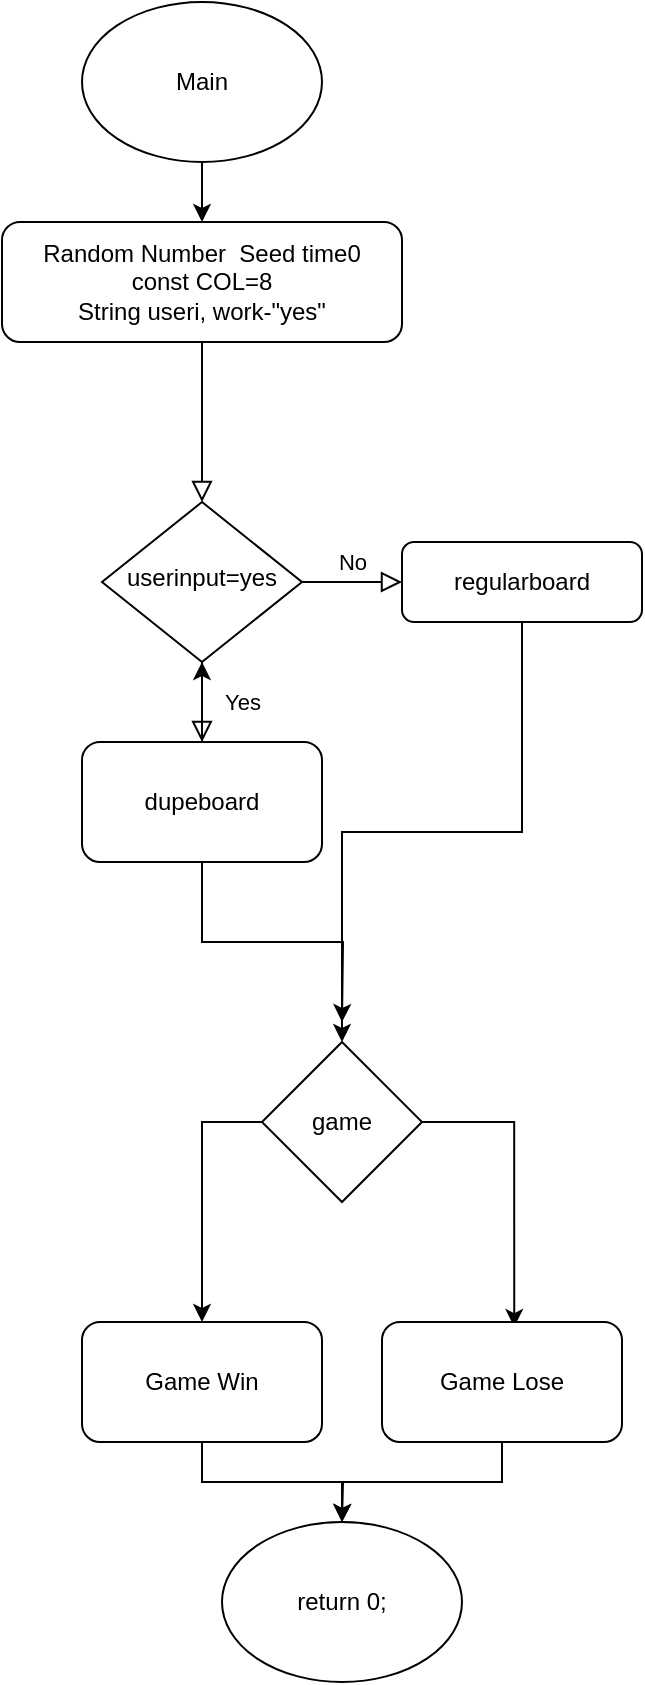<mxfile version="20.4.1" type="device" pages="4"><diagram id="C5RBs43oDa-KdzZeNtuy" name="Main"><mxGraphModel dx="1718" dy="935" grid="1" gridSize="10" guides="1" tooltips="1" connect="1" arrows="1" fold="1" page="1" pageScale="1" pageWidth="827" pageHeight="1169" math="0" shadow="0"><root><mxCell id="WIyWlLk6GJQsqaUBKTNV-0"/><mxCell id="WIyWlLk6GJQsqaUBKTNV-1" parent="WIyWlLk6GJQsqaUBKTNV-0"/><mxCell id="WIyWlLk6GJQsqaUBKTNV-2" value="" style="rounded=0;html=1;jettySize=auto;orthogonalLoop=1;fontSize=11;endArrow=block;endFill=0;endSize=8;strokeWidth=1;shadow=0;labelBackgroundColor=none;edgeStyle=orthogonalEdgeStyle;" parent="WIyWlLk6GJQsqaUBKTNV-1" source="WIyWlLk6GJQsqaUBKTNV-3" target="WIyWlLk6GJQsqaUBKTNV-6" edge="1"><mxGeometry relative="1" as="geometry"/></mxCell><mxCell id="WIyWlLk6GJQsqaUBKTNV-3" value="Random Number&amp;nbsp; Seed time0&lt;br&gt;const COL=8&lt;br&gt;String useri, work-&quot;yes&quot;" style="rounded=1;whiteSpace=wrap;html=1;fontSize=12;glass=0;strokeWidth=1;shadow=0;" parent="WIyWlLk6GJQsqaUBKTNV-1" vertex="1"><mxGeometry x="290" y="120" width="200" height="60" as="geometry"/></mxCell><mxCell id="WIyWlLk6GJQsqaUBKTNV-4" value="Yes" style="rounded=0;html=1;jettySize=auto;orthogonalLoop=1;fontSize=11;endArrow=block;endFill=0;endSize=8;strokeWidth=1;shadow=0;labelBackgroundColor=none;edgeStyle=orthogonalEdgeStyle;" parent="WIyWlLk6GJQsqaUBKTNV-1" source="WIyWlLk6GJQsqaUBKTNV-6" edge="1"><mxGeometry y="20" relative="1" as="geometry"><mxPoint as="offset"/><mxPoint x="390" y="380" as="targetPoint"/></mxGeometry></mxCell><mxCell id="WIyWlLk6GJQsqaUBKTNV-5" value="No" style="edgeStyle=orthogonalEdgeStyle;rounded=0;html=1;jettySize=auto;orthogonalLoop=1;fontSize=11;endArrow=block;endFill=0;endSize=8;strokeWidth=1;shadow=0;labelBackgroundColor=none;" parent="WIyWlLk6GJQsqaUBKTNV-1" source="WIyWlLk6GJQsqaUBKTNV-6" target="WIyWlLk6GJQsqaUBKTNV-7" edge="1"><mxGeometry y="10" relative="1" as="geometry"><mxPoint as="offset"/></mxGeometry></mxCell><mxCell id="WIyWlLk6GJQsqaUBKTNV-6" value="userinput=yes" style="rhombus;whiteSpace=wrap;html=1;shadow=0;fontFamily=Helvetica;fontSize=12;align=center;strokeWidth=1;spacing=6;spacingTop=-4;" parent="WIyWlLk6GJQsqaUBKTNV-1" vertex="1"><mxGeometry x="340" y="260" width="100" height="80" as="geometry"/></mxCell><mxCell id="8b8GCdMwvlGvQ_mH9Plh-2" style="edgeStyle=orthogonalEdgeStyle;rounded=0;orthogonalLoop=1;jettySize=auto;html=1;exitX=0.5;exitY=1;exitDx=0;exitDy=0;entryX=0.5;entryY=0;entryDx=0;entryDy=0;" parent="WIyWlLk6GJQsqaUBKTNV-1" source="WIyWlLk6GJQsqaUBKTNV-7" target="8b8GCdMwvlGvQ_mH9Plh-4" edge="1"><mxGeometry relative="1" as="geometry"><mxPoint x="550" y="520" as="targetPoint"/></mxGeometry></mxCell><mxCell id="WIyWlLk6GJQsqaUBKTNV-7" value="regularboard" style="rounded=1;whiteSpace=wrap;html=1;fontSize=12;glass=0;strokeWidth=1;shadow=0;" parent="WIyWlLk6GJQsqaUBKTNV-1" vertex="1"><mxGeometry x="490" y="280" width="120" height="40" as="geometry"/></mxCell><mxCell id="8b8GCdMwvlGvQ_mH9Plh-1" value="" style="edgeStyle=orthogonalEdgeStyle;rounded=0;orthogonalLoop=1;jettySize=auto;html=1;" parent="WIyWlLk6GJQsqaUBKTNV-1" source="8b8GCdMwvlGvQ_mH9Plh-0" target="WIyWlLk6GJQsqaUBKTNV-6" edge="1"><mxGeometry relative="1" as="geometry"/></mxCell><mxCell id="8b8GCdMwvlGvQ_mH9Plh-3" style="edgeStyle=orthogonalEdgeStyle;rounded=0;orthogonalLoop=1;jettySize=auto;html=1;exitX=0.5;exitY=1;exitDx=0;exitDy=0;" parent="WIyWlLk6GJQsqaUBKTNV-1" source="8b8GCdMwvlGvQ_mH9Plh-0" edge="1"><mxGeometry relative="1" as="geometry"><mxPoint x="460" y="520" as="targetPoint"/></mxGeometry></mxCell><mxCell id="8b8GCdMwvlGvQ_mH9Plh-0" value="dupeboard" style="rounded=1;whiteSpace=wrap;html=1;" parent="WIyWlLk6GJQsqaUBKTNV-1" vertex="1"><mxGeometry x="330" y="380" width="120" height="60" as="geometry"/></mxCell><mxCell id="GavfzFGRwfiuaCCzjsmu-4" style="edgeStyle=orthogonalEdgeStyle;rounded=0;orthogonalLoop=1;jettySize=auto;html=1;exitX=0;exitY=0.5;exitDx=0;exitDy=0;" edge="1" parent="WIyWlLk6GJQsqaUBKTNV-1" source="8b8GCdMwvlGvQ_mH9Plh-4" target="8b8GCdMwvlGvQ_mH9Plh-6"><mxGeometry relative="1" as="geometry"/></mxCell><mxCell id="GavfzFGRwfiuaCCzjsmu-5" style="edgeStyle=orthogonalEdgeStyle;rounded=0;orthogonalLoop=1;jettySize=auto;html=1;exitX=1;exitY=0.5;exitDx=0;exitDy=0;entryX=0.551;entryY=0.042;entryDx=0;entryDy=0;entryPerimeter=0;" edge="1" parent="WIyWlLk6GJQsqaUBKTNV-1" source="8b8GCdMwvlGvQ_mH9Plh-4" target="8b8GCdMwvlGvQ_mH9Plh-8"><mxGeometry relative="1" as="geometry"/></mxCell><mxCell id="8b8GCdMwvlGvQ_mH9Plh-4" value="game" style="rhombus;whiteSpace=wrap;html=1;" parent="WIyWlLk6GJQsqaUBKTNV-1" vertex="1"><mxGeometry x="420" y="530" width="80" height="80" as="geometry"/></mxCell><mxCell id="GavfzFGRwfiuaCCzjsmu-6" style="edgeStyle=orthogonalEdgeStyle;rounded=0;orthogonalLoop=1;jettySize=auto;html=1;exitX=0.5;exitY=1;exitDx=0;exitDy=0;entryX=0.5;entryY=0;entryDx=0;entryDy=0;" edge="1" parent="WIyWlLk6GJQsqaUBKTNV-1" source="8b8GCdMwvlGvQ_mH9Plh-6" target="GavfzFGRwfiuaCCzjsmu-1"><mxGeometry relative="1" as="geometry"/></mxCell><mxCell id="8b8GCdMwvlGvQ_mH9Plh-6" value="Game Win" style="rounded=1;whiteSpace=wrap;html=1;" parent="WIyWlLk6GJQsqaUBKTNV-1" vertex="1"><mxGeometry x="330" y="670" width="120" height="60" as="geometry"/></mxCell><mxCell id="GavfzFGRwfiuaCCzjsmu-7" style="edgeStyle=orthogonalEdgeStyle;rounded=0;orthogonalLoop=1;jettySize=auto;html=1;exitX=0.5;exitY=1;exitDx=0;exitDy=0;" edge="1" parent="WIyWlLk6GJQsqaUBKTNV-1" source="8b8GCdMwvlGvQ_mH9Plh-8"><mxGeometry relative="1" as="geometry"><mxPoint x="460" y="770" as="targetPoint"/></mxGeometry></mxCell><mxCell id="8b8GCdMwvlGvQ_mH9Plh-8" value="Game Lose" style="rounded=1;whiteSpace=wrap;html=1;" parent="WIyWlLk6GJQsqaUBKTNV-1" vertex="1"><mxGeometry x="480" y="670" width="120" height="60" as="geometry"/></mxCell><mxCell id="GavfzFGRwfiuaCCzjsmu-1" value="return 0;" style="ellipse;whiteSpace=wrap;html=1;" vertex="1" parent="WIyWlLk6GJQsqaUBKTNV-1"><mxGeometry x="400" y="770" width="120" height="80" as="geometry"/></mxCell><mxCell id="GavfzFGRwfiuaCCzjsmu-3" style="edgeStyle=orthogonalEdgeStyle;rounded=0;orthogonalLoop=1;jettySize=auto;html=1;exitX=0.5;exitY=1;exitDx=0;exitDy=0;entryX=0.5;entryY=0;entryDx=0;entryDy=0;" edge="1" parent="WIyWlLk6GJQsqaUBKTNV-1" source="GavfzFGRwfiuaCCzjsmu-2" target="WIyWlLk6GJQsqaUBKTNV-3"><mxGeometry relative="1" as="geometry"/></mxCell><mxCell id="GavfzFGRwfiuaCCzjsmu-2" value="Main" style="ellipse;whiteSpace=wrap;html=1;" vertex="1" parent="WIyWlLk6GJQsqaUBKTNV-1"><mxGeometry x="330" y="10" width="120" height="80" as="geometry"/></mxCell></root></mxGraphModel></diagram><diagram id="3uLMiY2MeA5aoHbC0uVx" name="Dupeboard"><mxGraphModel dx="1422" dy="762" grid="1" gridSize="10" guides="1" tooltips="1" connect="1" arrows="1" fold="1" page="1" pageScale="1" pageWidth="850" pageHeight="1100" math="0" shadow="0"><root><mxCell id="TFL8LGAfaa2yH1-TfVkG-0"/><mxCell id="TFL8LGAfaa2yH1-TfVkG-1" parent="TFL8LGAfaa2yH1-TfVkG-0"/><mxCell id="5w_u3etl58zUctBIIEWd-7" style="edgeStyle=orthogonalEdgeStyle;rounded=0;orthogonalLoop=1;jettySize=auto;html=1;exitX=0.5;exitY=1;exitDx=0;exitDy=0;entryX=0.5;entryY=0;entryDx=0;entryDy=0;" edge="1" parent="TFL8LGAfaa2yH1-TfVkG-1" source="5w_u3etl58zUctBIIEWd-1" target="5w_u3etl58zUctBIIEWd-2"><mxGeometry relative="1" as="geometry"/></mxCell><mxCell id="5w_u3etl58zUctBIIEWd-1" value="declare pointer board&lt;br&gt;board points to new int [COL]" style="rounded=1;whiteSpace=wrap;html=1;" vertex="1" parent="TFL8LGAfaa2yH1-TfVkG-1"><mxGeometry x="60" y="150" width="160" height="70" as="geometry"/></mxCell><mxCell id="5w_u3etl58zUctBIIEWd-10" style="edgeStyle=orthogonalEdgeStyle;rounded=0;orthogonalLoop=1;jettySize=auto;html=1;exitX=0.5;exitY=1;exitDx=0;exitDy=0;entryX=0.5;entryY=0;entryDx=0;entryDy=0;" edge="1" parent="TFL8LGAfaa2yH1-TfVkG-1" source="5w_u3etl58zUctBIIEWd-2" target="5w_u3etl58zUctBIIEWd-9"><mxGeometry relative="1" as="geometry"/></mxCell><mxCell id="5w_u3etl58zUctBIIEWd-2" value="int i=0&lt;br&gt;for Loop" style="ellipse;whiteSpace=wrap;html=1;" vertex="1" parent="TFL8LGAfaa2yH1-TfVkG-1"><mxGeometry x="80" y="300" width="120" height="80" as="geometry"/></mxCell><mxCell id="5w_u3etl58zUctBIIEWd-12" style="edgeStyle=orthogonalEdgeStyle;rounded=0;orthogonalLoop=1;jettySize=auto;html=1;exitX=1;exitY=0.5;exitDx=0;exitDy=0;entryX=0.5;entryY=1;entryDx=0;entryDy=0;" edge="1" parent="TFL8LGAfaa2yH1-TfVkG-1" source="5w_u3etl58zUctBIIEWd-3" target="5w_u3etl58zUctBIIEWd-13"><mxGeometry relative="1" as="geometry"><mxPoint x="360" y="350" as="targetPoint"/></mxGeometry></mxCell><mxCell id="5w_u3etl58zUctBIIEWd-15" style="edgeStyle=orthogonalEdgeStyle;rounded=0;orthogonalLoop=1;jettySize=auto;html=1;exitX=0.5;exitY=1;exitDx=0;exitDy=0;" edge="1" parent="TFL8LGAfaa2yH1-TfVkG-1" source="5w_u3etl58zUctBIIEWd-3"><mxGeometry relative="1" as="geometry"><mxPoint x="140" y="660" as="targetPoint"/></mxGeometry></mxCell><mxCell id="5w_u3etl58zUctBIIEWd-3" value="i&amp;lt;COL" style="rhombus;whiteSpace=wrap;html=1;" vertex="1" parent="TFL8LGAfaa2yH1-TfVkG-1"><mxGeometry x="100" y="510" width="80" height="80" as="geometry"/></mxCell><mxCell id="5w_u3etl58zUctBIIEWd-6" style="edgeStyle=orthogonalEdgeStyle;rounded=0;orthogonalLoop=1;jettySize=auto;html=1;exitX=0.5;exitY=1;exitDx=0;exitDy=0;entryX=0.5;entryY=0;entryDx=0;entryDy=0;" edge="1" parent="TFL8LGAfaa2yH1-TfVkG-1" source="5w_u3etl58zUctBIIEWd-5" target="5w_u3etl58zUctBIIEWd-1"><mxGeometry relative="1" as="geometry"/></mxCell><mxCell id="5w_u3etl58zUctBIIEWd-5" value="const int&amp;nbsp;&lt;br&gt;column" style="ellipse;whiteSpace=wrap;html=1;" vertex="1" parent="TFL8LGAfaa2yH1-TfVkG-1"><mxGeometry x="80" y="20" width="120" height="80" as="geometry"/></mxCell><mxCell id="5w_u3etl58zUctBIIEWd-11" style="edgeStyle=orthogonalEdgeStyle;rounded=0;orthogonalLoop=1;jettySize=auto;html=1;exitX=0.5;exitY=1;exitDx=0;exitDy=0;entryX=0.5;entryY=0;entryDx=0;entryDy=0;" edge="1" parent="TFL8LGAfaa2yH1-TfVkG-1" source="5w_u3etl58zUctBIIEWd-9" target="5w_u3etl58zUctBIIEWd-3"><mxGeometry relative="1" as="geometry"/></mxCell><mxCell id="5w_u3etl58zUctBIIEWd-9" value="board[i]=random number 0-8" style="rounded=1;whiteSpace=wrap;html=1;" vertex="1" parent="TFL8LGAfaa2yH1-TfVkG-1"><mxGeometry x="80" y="420" width="120" height="60" as="geometry"/></mxCell><mxCell id="5w_u3etl58zUctBIIEWd-14" style="edgeStyle=orthogonalEdgeStyle;rounded=0;orthogonalLoop=1;jettySize=auto;html=1;exitX=0;exitY=0.5;exitDx=0;exitDy=0;entryX=1;entryY=0.5;entryDx=0;entryDy=0;" edge="1" parent="TFL8LGAfaa2yH1-TfVkG-1" source="5w_u3etl58zUctBIIEWd-13" target="5w_u3etl58zUctBIIEWd-2"><mxGeometry relative="1" as="geometry"><Array as="points"><mxPoint x="430" y="450"/><mxPoint x="430" y="340"/></Array></mxGeometry></mxCell><mxCell id="5w_u3etl58zUctBIIEWd-13" value="i++" style="rounded=1;whiteSpace=wrap;html=1;" vertex="1" parent="TFL8LGAfaa2yH1-TfVkG-1"><mxGeometry x="370" y="420" width="120" height="60" as="geometry"/></mxCell><mxCell id="5w_u3etl58zUctBIIEWd-16" value="return board" style="ellipse;whiteSpace=wrap;html=1;" vertex="1" parent="TFL8LGAfaa2yH1-TfVkG-1"><mxGeometry x="80" y="660" width="120" height="80" as="geometry"/></mxCell></root></mxGraphModel></diagram><diagram name="Create Board" id="_lnrgngWfQg1546FW_mH"><mxGraphModel dx="1422" dy="762" grid="1" gridSize="10" guides="1" tooltips="1" connect="1" arrows="1" fold="1" page="1" pageScale="1" pageWidth="850" pageHeight="1100" math="0" shadow="0"><root><mxCell id="4AED4bP5VoqGa5fwJBFX-0"/><mxCell id="4AED4bP5VoqGa5fwJBFX-1" parent="4AED4bP5VoqGa5fwJBFX-0"/><mxCell id="4AED4bP5VoqGa5fwJBFX-2" style="edgeStyle=orthogonalEdgeStyle;rounded=0;orthogonalLoop=1;jettySize=auto;html=1;exitX=0.5;exitY=1;exitDx=0;exitDy=0;entryX=0.5;entryY=0;entryDx=0;entryDy=0;" edge="1" parent="4AED4bP5VoqGa5fwJBFX-1" source="4AED4bP5VoqGa5fwJBFX-3" target="4AED4bP5VoqGa5fwJBFX-5"><mxGeometry relative="1" as="geometry"/></mxCell><mxCell id="4AED4bP5VoqGa5fwJBFX-3" value="declare pointer board&lt;br&gt;board points to new int [COL]" style="rounded=1;whiteSpace=wrap;html=1;" vertex="1" parent="4AED4bP5VoqGa5fwJBFX-1"><mxGeometry x="10" y="515" width="160" height="70" as="geometry"/></mxCell><mxCell id="4AED4bP5VoqGa5fwJBFX-4" style="edgeStyle=orthogonalEdgeStyle;rounded=0;orthogonalLoop=1;jettySize=auto;html=1;exitX=0.5;exitY=1;exitDx=0;exitDy=0;entryX=0.5;entryY=0;entryDx=0;entryDy=0;" edge="1" parent="4AED4bP5VoqGa5fwJBFX-1" source="4AED4bP5VoqGa5fwJBFX-5"><mxGeometry relative="1" as="geometry"><mxPoint x="520" y="180" as="targetPoint"/></mxGeometry></mxCell><mxCell id="4AED4bP5VoqGa5fwJBFX-5" value="int i=0&lt;br&gt;declare swap1=0, swap 2=0" style="ellipse;whiteSpace=wrap;html=1;" vertex="1" parent="4AED4bP5VoqGa5fwJBFX-1"><mxGeometry x="460" y="30" width="120" height="80" as="geometry"/></mxCell><mxCell id="4AED4bP5VoqGa5fwJBFX-6" style="edgeStyle=orthogonalEdgeStyle;rounded=0;orthogonalLoop=1;jettySize=auto;html=1;exitX=1;exitY=0.5;exitDx=0;exitDy=0;entryX=0.5;entryY=1;entryDx=0;entryDy=0;" edge="1" parent="4AED4bP5VoqGa5fwJBFX-1" source="4AED4bP5VoqGa5fwJBFX-8" target="4AED4bP5VoqGa5fwJBFX-14"><mxGeometry relative="1" as="geometry"><mxPoint x="1000" y="360" as="targetPoint"/></mxGeometry></mxCell><mxCell id="4AED4bP5VoqGa5fwJBFX-7" style="edgeStyle=orthogonalEdgeStyle;rounded=0;orthogonalLoop=1;jettySize=auto;html=1;exitX=0.5;exitY=1;exitDx=0;exitDy=0;entryX=0.5;entryY=0;entryDx=0;entryDy=0;" edge="1" parent="4AED4bP5VoqGa5fwJBFX-1" source="4AED4bP5VoqGa5fwJBFX-8" target="4AED4bP5VoqGa5fwJBFX-15"><mxGeometry relative="1" as="geometry"><mxPoint x="780" y="670" as="targetPoint"/></mxGeometry></mxCell><mxCell id="4AED4bP5VoqGa5fwJBFX-8" value="i&amp;lt;COL" style="rhombus;whiteSpace=wrap;html=1;" vertex="1" parent="4AED4bP5VoqGa5fwJBFX-1"><mxGeometry x="485" y="530" width="80" height="80" as="geometry"/></mxCell><mxCell id="4AED4bP5VoqGa5fwJBFX-13" style="edgeStyle=orthogonalEdgeStyle;rounded=0;orthogonalLoop=1;jettySize=auto;html=1;exitX=0;exitY=0.5;exitDx=0;exitDy=0;entryX=1;entryY=0.5;entryDx=0;entryDy=0;" edge="1" parent="4AED4bP5VoqGa5fwJBFX-1" source="4AED4bP5VoqGa5fwJBFX-14" target="4AED4bP5VoqGa5fwJBFX-5"><mxGeometry relative="1" as="geometry"><Array as="points"><mxPoint x="640" y="80"/><mxPoint x="580" y="80"/></Array></mxGeometry></mxCell><mxCell id="4AED4bP5VoqGa5fwJBFX-14" value="i++" style="rounded=1;whiteSpace=wrap;html=1;" vertex="1" parent="4AED4bP5VoqGa5fwJBFX-1"><mxGeometry x="640" y="160" width="120" height="60" as="geometry"/></mxCell><mxCell id="4AED4bP5VoqGa5fwJBFX-15" value="return board" style="ellipse;whiteSpace=wrap;html=1;" vertex="1" parent="4AED4bP5VoqGa5fwJBFX-1"><mxGeometry x="465" y="650" width="120" height="80" as="geometry"/></mxCell><mxCell id="4AED4bP5VoqGa5fwJBFX-16" value="main&lt;br&gt;const int COL" style="ellipse;whiteSpace=wrap;html=1;" vertex="1" parent="4AED4bP5VoqGa5fwJBFX-1"><mxGeometry x="30" y="20" width="120" height="80" as="geometry"/></mxCell><mxCell id="4AED4bP5VoqGa5fwJBFX-20" style="edgeStyle=orthogonalEdgeStyle;rounded=0;orthogonalLoop=1;jettySize=auto;html=1;exitX=0.5;exitY=1;exitDx=0;exitDy=0;entryX=0.5;entryY=0;entryDx=0;entryDy=0;" edge="1" parent="4AED4bP5VoqGa5fwJBFX-1" source="4AED4bP5VoqGa5fwJBFX-17" target="4AED4bP5VoqGa5fwJBFX-3"><mxGeometry relative="1" as="geometry"/></mxCell><mxCell id="4AED4bP5VoqGa5fwJBFX-17" value="Declaration:&lt;br&gt;userinput&lt;br&gt;expected response&lt;br&gt;board[0-7]=&lt;br&gt;white, black, red , blue, green, yellow, brown, orange" style="rounded=1;whiteSpace=wrap;html=1;" vertex="1" parent="4AED4bP5VoqGa5fwJBFX-1"><mxGeometry x="30" y="130" width="120" height="340" as="geometry"/></mxCell><mxCell id="4AED4bP5VoqGa5fwJBFX-21" style="edgeStyle=orthogonalEdgeStyle;rounded=0;orthogonalLoop=1;jettySize=auto;html=1;exitX=0.5;exitY=1;exitDx=0;exitDy=0;entryX=0.5;entryY=0;entryDx=0;entryDy=0;" edge="1" parent="4AED4bP5VoqGa5fwJBFX-1" source="4AED4bP5VoqGa5fwJBFX-18" target="4AED4bP5VoqGa5fwJBFX-22"><mxGeometry relative="1" as="geometry"><mxPoint x="520" y="360" as="targetPoint"/></mxGeometry></mxCell><mxCell id="4AED4bP5VoqGa5fwJBFX-18" value="while&lt;br&gt;swap1=swap2" style="rhombus;whiteSpace=wrap;html=1;" vertex="1" parent="4AED4bP5VoqGa5fwJBFX-1"><mxGeometry x="475" y="180" width="90" height="120" as="geometry"/></mxCell><mxCell id="4AED4bP5VoqGa5fwJBFX-23" style="edgeStyle=orthogonalEdgeStyle;rounded=0;orthogonalLoop=1;jettySize=auto;html=1;exitX=0.5;exitY=1;exitDx=0;exitDy=0;entryX=0.5;entryY=0;entryDx=0;entryDy=0;" edge="1" parent="4AED4bP5VoqGa5fwJBFX-1" source="4AED4bP5VoqGa5fwJBFX-22" target="4AED4bP5VoqGa5fwJBFX-18"><mxGeometry relative="1" as="geometry"><Array as="points"><mxPoint x="520" y="410"/><mxPoint x="585" y="410"/><mxPoint x="585" y="160"/><mxPoint x="520" y="160"/></Array></mxGeometry></mxCell><mxCell id="4AED4bP5VoqGa5fwJBFX-25" style="edgeStyle=orthogonalEdgeStyle;rounded=0;orthogonalLoop=1;jettySize=auto;html=1;exitX=0.5;exitY=1;exitDx=0;exitDy=0;" edge="1" parent="4AED4bP5VoqGa5fwJBFX-1" source="4AED4bP5VoqGa5fwJBFX-22"><mxGeometry relative="1" as="geometry"><mxPoint x="520" y="440" as="targetPoint"/></mxGeometry></mxCell><mxCell id="4AED4bP5VoqGa5fwJBFX-22" value="random number assigned from 0-COL&lt;br&gt;swap 1, swap 2" style="rounded=1;whiteSpace=wrap;html=1;" vertex="1" parent="4AED4bP5VoqGa5fwJBFX-1"><mxGeometry x="460" y="330" width="120" height="60" as="geometry"/></mxCell><mxCell id="4AED4bP5VoqGa5fwJBFX-28" style="edgeStyle=orthogonalEdgeStyle;rounded=0;orthogonalLoop=1;jettySize=auto;html=1;exitX=0.5;exitY=1;exitDx=0;exitDy=0;entryX=0.5;entryY=0;entryDx=0;entryDy=0;" edge="1" parent="4AED4bP5VoqGa5fwJBFX-1" source="4AED4bP5VoqGa5fwJBFX-27" target="4AED4bP5VoqGa5fwJBFX-8"><mxGeometry relative="1" as="geometry"/></mxCell><mxCell id="4AED4bP5VoqGa5fwJBFX-27" value="swap 2 random positions of board using swap1, swap 2" style="rounded=1;whiteSpace=wrap;html=1;" vertex="1" parent="4AED4bP5VoqGa5fwJBFX-1"><mxGeometry x="460" y="440" width="120" height="60" as="geometry"/></mxCell></root></mxGraphModel></diagram><diagram id="l83jX2PQvHIyoKJEF9ht" name="Game"><mxGraphModel dx="1422" dy="762" grid="1" gridSize="10" guides="1" tooltips="1" connect="1" arrows="1" fold="1" page="1" pageScale="1" pageWidth="850" pageHeight="1100" math="0" shadow="0"><root><mxCell id="wYSOErX0hZ8Oo_htHQcP-0"/><mxCell id="wYSOErX0hZ8Oo_htHQcP-1" parent="wYSOErX0hZ8Oo_htHQcP-0"/><mxCell id="_eLpa8SFw7oNVuE3OymO-9" style="edgeStyle=orthogonalEdgeStyle;rounded=0;orthogonalLoop=1;jettySize=auto;html=1;exitX=0.5;exitY=1;exitDx=0;exitDy=0;" edge="1" parent="wYSOErX0hZ8Oo_htHQcP-1" source="_eLpa8SFw7oNVuE3OymO-0" target="_eLpa8SFw7oNVuE3OymO-1"><mxGeometry relative="1" as="geometry"/></mxCell><mxCell id="_eLpa8SFw7oNVuE3OymO-0" value="from main&lt;br&gt;&amp;nbsp;int pointer board&lt;br&gt;const int MAX" style="ellipse;whiteSpace=wrap;html=1;" vertex="1" parent="wYSOErX0hZ8Oo_htHQcP-1"><mxGeometry x="10" y="40" width="120" height="80" as="geometry"/></mxCell><mxCell id="_eLpa8SFw7oNVuE3OymO-3" style="edgeStyle=orthogonalEdgeStyle;rounded=0;orthogonalLoop=1;jettySize=auto;html=1;exitX=0.5;exitY=1;exitDx=0;exitDy=0;entryX=0.5;entryY=0;entryDx=0;entryDy=0;" edge="1" parent="wYSOErX0hZ8Oo_htHQcP-1" source="_eLpa8SFw7oNVuE3OymO-1" target="_eLpa8SFw7oNVuE3OymO-2"><mxGeometry relative="1" as="geometry"/></mxCell><mxCell id="_eLpa8SFw7oNVuE3OymO-1" value="Declaration:&lt;br&gt;COL=MAX+10&lt;br&gt;bool solved = false&lt;br&gt;rounds=0" style="rounded=1;whiteSpace=wrap;html=1;" vertex="1" parent="wYSOErX0hZ8Oo_htHQcP-1"><mxGeometry x="10" y="160" width="120" height="90" as="geometry"/></mxCell><mxCell id="_eLpa8SFw7oNVuE3OymO-7" style="edgeStyle=orthogonalEdgeStyle;rounded=0;orthogonalLoop=1;jettySize=auto;html=1;exitX=1;exitY=0.5;exitDx=0;exitDy=0;entryX=0.5;entryY=0;entryDx=0;entryDy=0;" edge="1" parent="wYSOErX0hZ8Oo_htHQcP-1" source="_eLpa8SFw7oNVuE3OymO-2" target="_eLpa8SFw7oNVuE3OymO-5"><mxGeometry relative="1" as="geometry"/></mxCell><mxCell id="_eLpa8SFw7oNVuE3OymO-8" style="edgeStyle=orthogonalEdgeStyle;rounded=0;orthogonalLoop=1;jettySize=auto;html=1;exitX=0.5;exitY=1;exitDx=0;exitDy=0;entryX=0.5;entryY=0;entryDx=0;entryDy=0;" edge="1" parent="wYSOErX0hZ8Oo_htHQcP-1" source="_eLpa8SFw7oNVuE3OymO-2" target="_eLpa8SFw7oNVuE3OymO-10"><mxGeometry relative="1" as="geometry"><mxPoint x="70" y="620" as="targetPoint"/></mxGeometry></mxCell><mxCell id="_eLpa8SFw7oNVuE3OymO-2" value="While&lt;br&gt;COL&amp;gt;MAX" style="rhombus;whiteSpace=wrap;html=1;" vertex="1" parent="wYSOErX0hZ8Oo_htHQcP-1"><mxGeometry x="20" y="280" width="100" height="130" as="geometry"/></mxCell><mxCell id="_eLpa8SFw7oNVuE3OymO-6" style="edgeStyle=orthogonalEdgeStyle;rounded=0;orthogonalLoop=1;jettySize=auto;html=1;exitX=0.5;exitY=1;exitDx=0;exitDy=0;entryX=0.5;entryY=0;entryDx=0;entryDy=0;" edge="1" parent="wYSOErX0hZ8Oo_htHQcP-1" source="_eLpa8SFw7oNVuE3OymO-5" target="_eLpa8SFw7oNVuE3OymO-2"><mxGeometry relative="1" as="geometry"><Array as="points"><mxPoint x="160" y="600"/><mxPoint x="220" y="600"/><mxPoint x="220" y="260"/><mxPoint x="70" y="260"/></Array></mxGeometry></mxCell><mxCell id="_eLpa8SFw7oNVuE3OymO-5" value="userinput&amp;gt;&amp;gt;col" style="rounded=1;whiteSpace=wrap;html=1;" vertex="1" parent="wYSOErX0hZ8Oo_htHQcP-1"><mxGeometry x="100" y="450" width="120" height="60" as="geometry"/></mxCell><mxCell id="_eLpa8SFw7oNVuE3OymO-12" style="edgeStyle=orthogonalEdgeStyle;rounded=0;orthogonalLoop=1;jettySize=auto;html=1;exitX=0.5;exitY=1;exitDx=0;exitDy=0;" edge="1" parent="wYSOErX0hZ8Oo_htHQcP-1" source="_eLpa8SFw7oNVuE3OymO-10" target="_eLpa8SFw7oNVuE3OymO-13"><mxGeometry relative="1" as="geometry"><mxPoint x="300" y="190" as="targetPoint"/></mxGeometry></mxCell><mxCell id="_eLpa8SFw7oNVuE3OymO-10" value="Declaration:&lt;br&gt;userinput[col]&lt;br&gt;result[col]&lt;br&gt;check=0&lt;br&gt;blank=0&lt;br&gt;red= 0&lt;br&gt;white = 0" style="rounded=1;whiteSpace=wrap;html=1;" vertex="1" parent="wYSOErX0hZ8Oo_htHQcP-1"><mxGeometry x="20" y="600" width="100" height="180" as="geometry"/></mxCell><mxCell id="_eLpa8SFw7oNVuE3OymO-11" style="edgeStyle=orthogonalEdgeStyle;rounded=0;orthogonalLoop=1;jettySize=auto;html=1;entryX=0.5;entryY=0;entryDx=0;entryDy=0;" edge="1" parent="wYSOErX0hZ8Oo_htHQcP-1" source="_eLpa8SFw7oNVuE3OymO-10" target="_eLpa8SFw7oNVuE3OymO-10"><mxGeometry relative="1" as="geometry"><Array as="points"><mxPoint x="90" y="670"/><mxPoint x="90" y="640"/></Array></mxGeometry></mxCell><mxCell id="tcH8L6UulNgpAhKTdO_J-0" style="edgeStyle=orthogonalEdgeStyle;rounded=0;orthogonalLoop=1;jettySize=auto;html=1;exitX=0.5;exitY=0;exitDx=0;exitDy=0;entryX=0.5;entryY=0;entryDx=0;entryDy=0;" edge="1" parent="wYSOErX0hZ8Oo_htHQcP-1" source="_eLpa8SFw7oNVuE3OymO-13" target="_eLpa8SFw7oNVuE3OymO-14"><mxGeometry relative="1" as="geometry"/></mxCell><mxCell id="_eLpa8SFw7oNVuE3OymO-13" value="rounds&amp;lt;10" style="rhombus;whiteSpace=wrap;html=1;" vertex="1" parent="wYSOErX0hZ8Oo_htHQcP-1"><mxGeometry x="260" y="150" width="100" height="95" as="geometry"/></mxCell><mxCell id="_eLpa8SFw7oNVuE3OymO-14" value="userinput&amp;gt;&amp;gt;result[COL]" style="rounded=1;whiteSpace=wrap;html=1;" vertex="1" parent="wYSOErX0hZ8Oo_htHQcP-1"><mxGeometry x="425" y="160" width="135" height="60" as="geometry"/></mxCell><mxCell id="_eLpa8SFw7oNVuE3OymO-20" style="edgeStyle=orthogonalEdgeStyle;rounded=0;orthogonalLoop=1;jettySize=auto;html=1;exitX=0.5;exitY=1;exitDx=0;exitDy=0;entryX=0.5;entryY=0;entryDx=0;entryDy=0;" edge="1" parent="wYSOErX0hZ8Oo_htHQcP-1" source="_eLpa8SFw7oNVuE3OymO-16" target="_eLpa8SFw7oNVuE3OymO-18"><mxGeometry relative="1" as="geometry"/></mxCell><mxCell id="_eLpa8SFw7oNVuE3OymO-21" style="edgeStyle=orthogonalEdgeStyle;rounded=0;orthogonalLoop=1;jettySize=auto;html=1;exitX=0;exitY=0.5;exitDx=0;exitDy=0;entryX=0.5;entryY=0;entryDx=0;entryDy=0;" edge="1" parent="wYSOErX0hZ8Oo_htHQcP-1" source="_eLpa8SFw7oNVuE3OymO-16" target="_eLpa8SFw7oNVuE3OymO-17"><mxGeometry relative="1" as="geometry"/></mxCell><mxCell id="_eLpa8SFw7oNVuE3OymO-22" style="edgeStyle=orthogonalEdgeStyle;rounded=0;orthogonalLoop=1;jettySize=auto;html=1;exitX=1;exitY=0.5;exitDx=0;exitDy=0;" edge="1" parent="wYSOErX0hZ8Oo_htHQcP-1" source="_eLpa8SFw7oNVuE3OymO-16" target="_eLpa8SFw7oNVuE3OymO-19"><mxGeometry relative="1" as="geometry"/></mxCell><mxCell id="_eLpa8SFw7oNVuE3OymO-16" value="input[i] == result[j]" style="rhombus;whiteSpace=wrap;html=1;" vertex="1" parent="wYSOErX0hZ8Oo_htHQcP-1"><mxGeometry x="438.75" y="260" width="107.5" height="100" as="geometry"/></mxCell><mxCell id="_eLpa8SFw7oNVuE3OymO-25" style="edgeStyle=orthogonalEdgeStyle;rounded=0;orthogonalLoop=1;jettySize=auto;html=1;exitX=0.5;exitY=1;exitDx=0;exitDy=0;" edge="1" parent="wYSOErX0hZ8Oo_htHQcP-1" source="_eLpa8SFw7oNVuE3OymO-17" target="_eLpa8SFw7oNVuE3OymO-23"><mxGeometry relative="1" as="geometry"/></mxCell><mxCell id="_eLpa8SFw7oNVuE3OymO-17" value="same location&lt;br&gt;same color=result[i]&lt;br&gt;check+=2" style="rounded=1;whiteSpace=wrap;html=1;" vertex="1" parent="wYSOErX0hZ8Oo_htHQcP-1"><mxGeometry x="312.5" y="460" width="120" height="60" as="geometry"/></mxCell><mxCell id="_eLpa8SFw7oNVuE3OymO-26" style="edgeStyle=orthogonalEdgeStyle;rounded=0;orthogonalLoop=1;jettySize=auto;html=1;exitX=0.5;exitY=1;exitDx=0;exitDy=0;" edge="1" parent="wYSOErX0hZ8Oo_htHQcP-1" source="_eLpa8SFw7oNVuE3OymO-18"><mxGeometry relative="1" as="geometry"><mxPoint x="493" y="570" as="targetPoint"/></mxGeometry></mxCell><mxCell id="_eLpa8SFw7oNVuE3OymO-18" value="nothing similar=result[i]&lt;br&gt;check+=0" style="rounded=1;whiteSpace=wrap;html=1;" vertex="1" parent="wYSOErX0hZ8Oo_htHQcP-1"><mxGeometry x="432.5" y="460" width="120" height="60" as="geometry"/></mxCell><mxCell id="_eLpa8SFw7oNVuE3OymO-27" style="edgeStyle=orthogonalEdgeStyle;rounded=0;orthogonalLoop=1;jettySize=auto;html=1;exitX=0.5;exitY=1;exitDx=0;exitDy=0;entryX=0.5;entryY=0;entryDx=0;entryDy=0;" edge="1" parent="wYSOErX0hZ8Oo_htHQcP-1" source="_eLpa8SFw7oNVuE3OymO-19" target="_eLpa8SFw7oNVuE3OymO-23"><mxGeometry relative="1" as="geometry"/></mxCell><mxCell id="_eLpa8SFw7oNVuE3OymO-19" value="same color=result[i]&lt;br&gt;check+=1" style="rounded=1;whiteSpace=wrap;html=1;" vertex="1" parent="wYSOErX0hZ8Oo_htHQcP-1"><mxGeometry x="560" y="460" width="120" height="60" as="geometry"/></mxCell><mxCell id="_eLpa8SFw7oNVuE3OymO-28" style="edgeStyle=orthogonalEdgeStyle;rounded=0;orthogonalLoop=1;jettySize=auto;html=1;exitX=0.5;exitY=1;exitDx=0;exitDy=0;entryX=0.5;entryY=0;entryDx=0;entryDy=0;" edge="1" parent="wYSOErX0hZ8Oo_htHQcP-1" source="_eLpa8SFw7oNVuE3OymO-23" target="_eLpa8SFw7oNVuE3OymO-24"><mxGeometry relative="1" as="geometry"/></mxCell><mxCell id="tcH8L6UulNgpAhKTdO_J-1" style="edgeStyle=orthogonalEdgeStyle;rounded=0;orthogonalLoop=1;jettySize=auto;html=1;exitX=1;exitY=0.5;exitDx=0;exitDy=0;" edge="1" parent="wYSOErX0hZ8Oo_htHQcP-1" source="_eLpa8SFw7oNVuE3OymO-23"><mxGeometry relative="1" as="geometry"><mxPoint x="310" y="150" as="targetPoint"/><Array as="points"><mxPoint x="700" y="600"/><mxPoint x="700" y="60"/><mxPoint x="310" y="60"/></Array></mxGeometry></mxCell><mxCell id="_eLpa8SFw7oNVuE3OymO-23" value="userdisplay gamestate" style="rounded=1;whiteSpace=wrap;html=1;" vertex="1" parent="wYSOErX0hZ8Oo_htHQcP-1"><mxGeometry x="432.5" y="570" width="120" height="60" as="geometry"/></mxCell><mxCell id="_eLpa8SFw7oNVuE3OymO-29" style="edgeStyle=orthogonalEdgeStyle;rounded=0;orthogonalLoop=1;jettySize=auto;html=1;exitX=0.5;exitY=1;exitDx=0;exitDy=0;entryX=0.5;entryY=0;entryDx=0;entryDy=0;" edge="1" parent="wYSOErX0hZ8Oo_htHQcP-1" source="_eLpa8SFw7oNVuE3OymO-24" target="_eLpa8SFw7oNVuE3OymO-31"><mxGeometry relative="1" as="geometry"><mxPoint x="380" y="860" as="targetPoint"/></mxGeometry></mxCell><mxCell id="_eLpa8SFw7oNVuE3OymO-33" style="edgeStyle=orthogonalEdgeStyle;rounded=0;orthogonalLoop=1;jettySize=auto;html=1;exitX=0.5;exitY=1;exitDx=0;exitDy=0;entryX=0.5;entryY=0;entryDx=0;entryDy=0;" edge="1" parent="wYSOErX0hZ8Oo_htHQcP-1" source="_eLpa8SFw7oNVuE3OymO-24" target="_eLpa8SFw7oNVuE3OymO-32"><mxGeometry relative="1" as="geometry"/></mxCell><mxCell id="_eLpa8SFw7oNVuE3OymO-24" value="check=2*COL" style="rhombus;whiteSpace=wrap;html=1;" vertex="1" parent="wYSOErX0hZ8Oo_htHQcP-1"><mxGeometry x="438.75" y="680" width="107.5" height="100" as="geometry"/></mxCell><mxCell id="_eLpa8SFw7oNVuE3OymO-31" value="return win" style="ellipse;whiteSpace=wrap;html=1;aspect=fixed;" vertex="1" parent="wYSOErX0hZ8Oo_htHQcP-1"><mxGeometry x="340" y="870" width="80" height="80" as="geometry"/></mxCell><mxCell id="_eLpa8SFw7oNVuE3OymO-32" value="return lost" style="ellipse;whiteSpace=wrap;html=1;aspect=fixed;" vertex="1" parent="wYSOErX0hZ8Oo_htHQcP-1"><mxGeometry x="590" y="870" width="80" height="80" as="geometry"/></mxCell></root></mxGraphModel></diagram></mxfile>